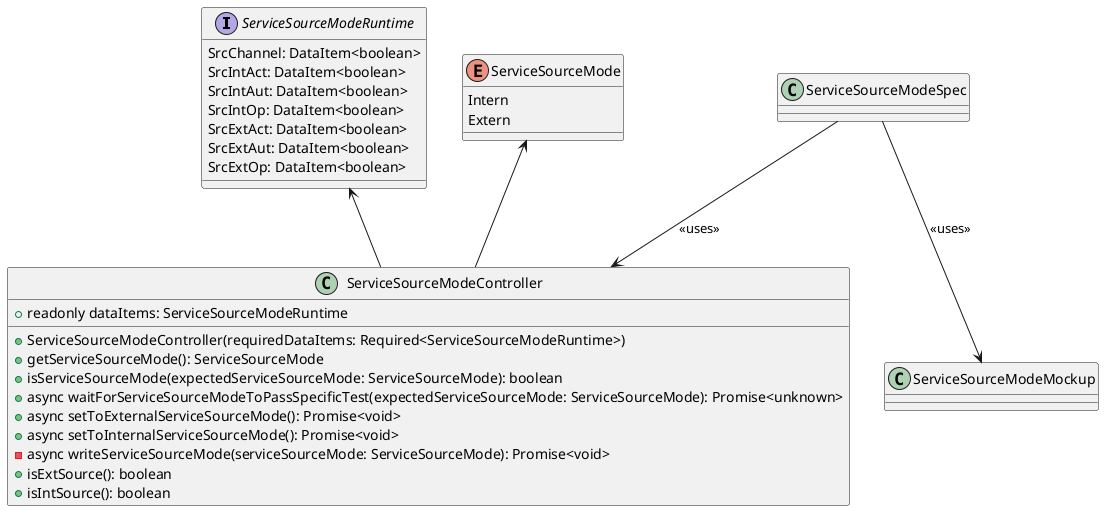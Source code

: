 /*
 * MIT License
 *
 * Copyright (c) 2021 P2O-Lab <p2o-lab@mailbox.tu-dresden.de>,
 * Chair for Process Control Systems, Technische Universität Dresden
 *
 * Permission is hereby granted, free of charge, to any person obtaining a copy
 * of this software and associated documentation files (the "Software"), to deal
 * in the Software without restriction, including without limitation the rights
 * to use, copy, modify, merge, publish, distribute, sublicense, and/or sell
 * copies of the Software, and to permit persons to whom the Software is
 * furnished to do so, subject to the following conditions:
 *
 * The above copyright notice and this permission notice shall be included in all
 * copies or substantial portions of the Software.
 *
 * THE SOFTWARE IS PROVIDED "AS IS", WITHOUT WARRANTY OF ANY KIND, EXPRESS OR
 * IMPLIED, INCLUDING BUT NOT LIMITED TO THE WARRANTIES OF MERCHANTABILITY,
 * FITNESS FOR A PARTICULAR PURPOSE AND NONINFRINGEMENT. IN NO EVENT SHALL THE
 * AUTHORS OR COPYRIGHT HOLDERS BE LIABLE FOR ANY CLAIM, DAMAGES OR OTHER
 * LIABILITY, WHETHER IN AN ACTION OF CONTRACT, TORT OR OTHERWISE, ARISING FROM,
 * OUT OF OR IN CONNECTION WITH THE SOFTWARE OR THE USE OR OTHER DEALINGS IN THE
 * SOFTWARE.
 */
 
@startuml
'https://plantuml.com/class-diagram

interface ServiceSourceModeRuntime{
    SrcChannel: DataItem<boolean>
	SrcIntAct: DataItem<boolean>
	SrcIntAut: DataItem<boolean>
	SrcIntOp: DataItem<boolean>
	SrcExtAct: DataItem<boolean>
	SrcExtAut: DataItem<boolean>
	SrcExtOp: DataItem<boolean>
}

enum ServiceSourceMode{
Intern
Extern
}


class ServiceSourceModeController{
    + readonly dataItems: ServiceSourceModeRuntime
    + ServiceSourceModeController(requiredDataItems: Required<ServiceSourceModeRuntime>)
    + getServiceSourceMode(): ServiceSourceMode
    + isServiceSourceMode(expectedServiceSourceMode: ServiceSourceMode): boolean
    + async waitForServiceSourceModeToPassSpecificTest(expectedServiceSourceMode: ServiceSourceMode): Promise<unknown>
    + async setToExternalServiceSourceMode(): Promise<void>
    + async setToInternalServiceSourceMode(): Promise<void>
    - async writeServiceSourceMode(serviceSourceMode: ServiceSourceMode): Promise<void>
    + isExtSource(): boolean
    + isIntSource(): boolean
}

ServiceSourceMode <-- ServiceSourceModeController
ServiceSourceModeRuntime <-- ServiceSourceModeController
ServiceSourceModeSpec --> ServiceSourceModeController : <<uses>>
ServiceSourceModeSpec --> ServiceSourceModeMockup : <<uses>>
@enduml
